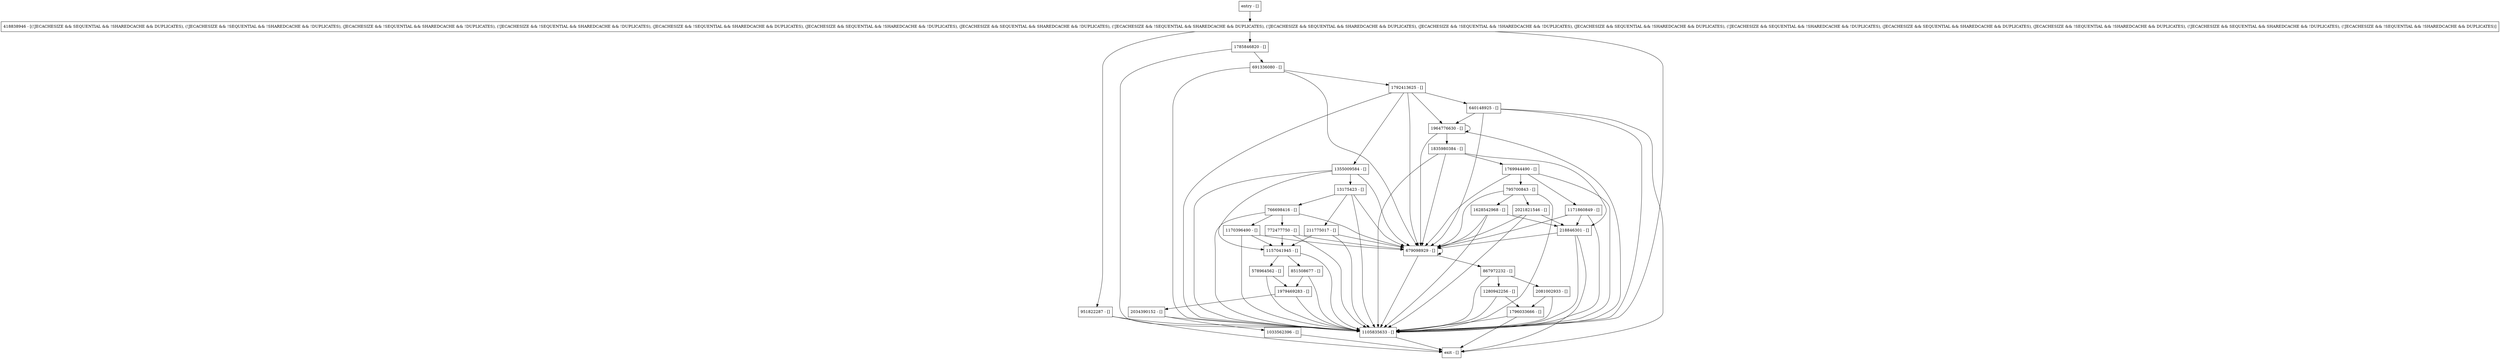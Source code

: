 digraph put {
node [shape=record];
1792413625 [label="1792413625 - []"];
1170396490 [label="1170396490 - []"];
1280942256 [label="1280942256 - []"];
218846301 [label="218846301 - []"];
418838946 [label="418838946 - [(!JECACHESIZE && SEQUENTIAL && !SHAREDCACHE && DUPLICATES), (!JECACHESIZE && !SEQUENTIAL && !SHAREDCACHE && !DUPLICATES), (JECACHESIZE && !SEQUENTIAL && SHAREDCACHE && !DUPLICATES), (!JECACHESIZE && !SEQUENTIAL && SHAREDCACHE && !DUPLICATES), (JECACHESIZE && !SEQUENTIAL && SHAREDCACHE && DUPLICATES), (JECACHESIZE && SEQUENTIAL && !SHAREDCACHE && !DUPLICATES), (JECACHESIZE && SEQUENTIAL && SHAREDCACHE && !DUPLICATES), (!JECACHESIZE && !SEQUENTIAL && SHAREDCACHE && DUPLICATES), (!JECACHESIZE && SEQUENTIAL && SHAREDCACHE && DUPLICATES), (JECACHESIZE && !SEQUENTIAL && !SHAREDCACHE && !DUPLICATES), (JECACHESIZE && SEQUENTIAL && !SHAREDCACHE && DUPLICATES), (!JECACHESIZE && SEQUENTIAL && !SHAREDCACHE && !DUPLICATES), (JECACHESIZE && SEQUENTIAL && SHAREDCACHE && DUPLICATES), (JECACHESIZE && !SEQUENTIAL && !SHAREDCACHE && DUPLICATES), (!JECACHESIZE && SEQUENTIAL && SHAREDCACHE && !DUPLICATES), (!JECACHESIZE && !SEQUENTIAL && !SHAREDCACHE && DUPLICATES)]"];
578964562 [label="578964562 - []"];
679098929 [label="679098929 - []"];
1835980384 [label="1835980384 - []"];
851508677 [label="851508677 - []"];
13175423 [label="13175423 - []"];
951822287 [label="951822287 - []"];
1979469283 [label="1979469283 - []"];
1033562396 [label="1033562396 - []"];
1105835633 [label="1105835633 - []"];
795700843 [label="795700843 - []"];
1769944490 [label="1769944490 - []"];
867972232 [label="867972232 - []"];
1628542968 [label="1628542968 - []"];
1964776630 [label="1964776630 - []"];
1785846820 [label="1785846820 - []"];
1796033666 [label="1796033666 - []"];
2034390152 [label="2034390152 - []"];
211775017 [label="211775017 - []"];
entry [label="entry - []"];
exit [label="exit - []"];
691336080 [label="691336080 - []"];
640148925 [label="640148925 - []"];
1157041945 [label="1157041945 - []"];
772477750 [label="772477750 - []"];
2081002933 [label="2081002933 - []"];
1355009584 [label="1355009584 - []"];
766698416 [label="766698416 - []"];
2021821546 [label="2021821546 - []"];
1171860849 [label="1171860849 - []"];
entry;
exit;
1792413625 -> 679098929;
1792413625 -> 1105835633;
1792413625 -> 640148925;
1792413625 -> 1964776630;
1792413625 -> 1355009584;
1170396490 -> 679098929;
1170396490 -> 1105835633;
1170396490 -> 1157041945;
1280942256 -> 1105835633;
1280942256 -> 1796033666;
218846301 -> 679098929;
218846301 -> 1105835633;
218846301 -> exit;
418838946 -> 1105835633;
418838946 -> 1785846820;
418838946 -> 951822287;
578964562 -> 1105835633;
578964562 -> 1979469283;
679098929 -> 679098929;
679098929 -> 1105835633;
679098929 -> 867972232;
1835980384 -> 679098929;
1835980384 -> 1105835633;
1835980384 -> 1769944490;
1835980384 -> 218846301;
851508677 -> 1105835633;
851508677 -> 1979469283;
13175423 -> 211775017;
13175423 -> 679098929;
13175423 -> 1105835633;
13175423 -> 766698416;
951822287 -> 1105835633;
951822287 -> exit;
1979469283 -> 1105835633;
1979469283 -> 2034390152;
1033562396 -> exit;
1105835633 -> exit;
795700843 -> 679098929;
795700843 -> 1105835633;
795700843 -> 1628542968;
795700843 -> 2021821546;
1769944490 -> 679098929;
1769944490 -> 1105835633;
1769944490 -> 795700843;
1769944490 -> 1171860849;
867972232 -> 1105835633;
867972232 -> 1280942256;
867972232 -> 2081002933;
1628542968 -> 679098929;
1628542968 -> 1105835633;
1628542968 -> 218846301;
1964776630 -> 679098929;
1964776630 -> 1105835633;
1964776630 -> 1835980384;
1964776630 -> 1964776630;
1785846820 -> 1105835633;
1785846820 -> 691336080;
1796033666 -> 1105835633;
1796033666 -> exit;
2034390152 -> 1033562396;
2034390152 -> 1105835633;
211775017 -> 679098929;
211775017 -> 1105835633;
211775017 -> 1157041945;
entry -> 418838946;
691336080 -> 679098929;
691336080 -> 1105835633;
691336080 -> 1792413625;
640148925 -> 679098929;
640148925 -> 1105835633;
640148925 -> exit;
640148925 -> 1964776630;
1157041945 -> 1105835633;
1157041945 -> 851508677;
1157041945 -> 578964562;
772477750 -> 679098929;
772477750 -> 1105835633;
772477750 -> 1157041945;
2081002933 -> 1105835633;
2081002933 -> 1796033666;
1355009584 -> 679098929;
1355009584 -> 1105835633;
1355009584 -> 1157041945;
1355009584 -> 13175423;
766698416 -> 679098929;
766698416 -> 1105835633;
766698416 -> 1170396490;
766698416 -> 772477750;
2021821546 -> 679098929;
2021821546 -> 1105835633;
2021821546 -> 218846301;
1171860849 -> 679098929;
1171860849 -> 1105835633;
1171860849 -> 218846301;
}
